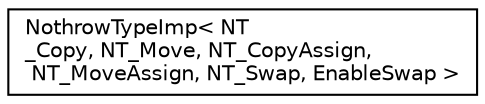 digraph "Graphical Class Hierarchy"
{
  edge [fontname="Helvetica",fontsize="10",labelfontname="Helvetica",labelfontsize="10"];
  node [fontname="Helvetica",fontsize="10",shape=record];
  rankdir="LR";
  Node0 [label="NothrowTypeImp\< NT\l_Copy, NT_Move, NT_CopyAssign,\l NT_MoveAssign, NT_Swap, EnableSwap \>",height=0.2,width=0.4,color="black", fillcolor="white", style="filled",URL="$struct_nothrow_type_imp.html"];
}
